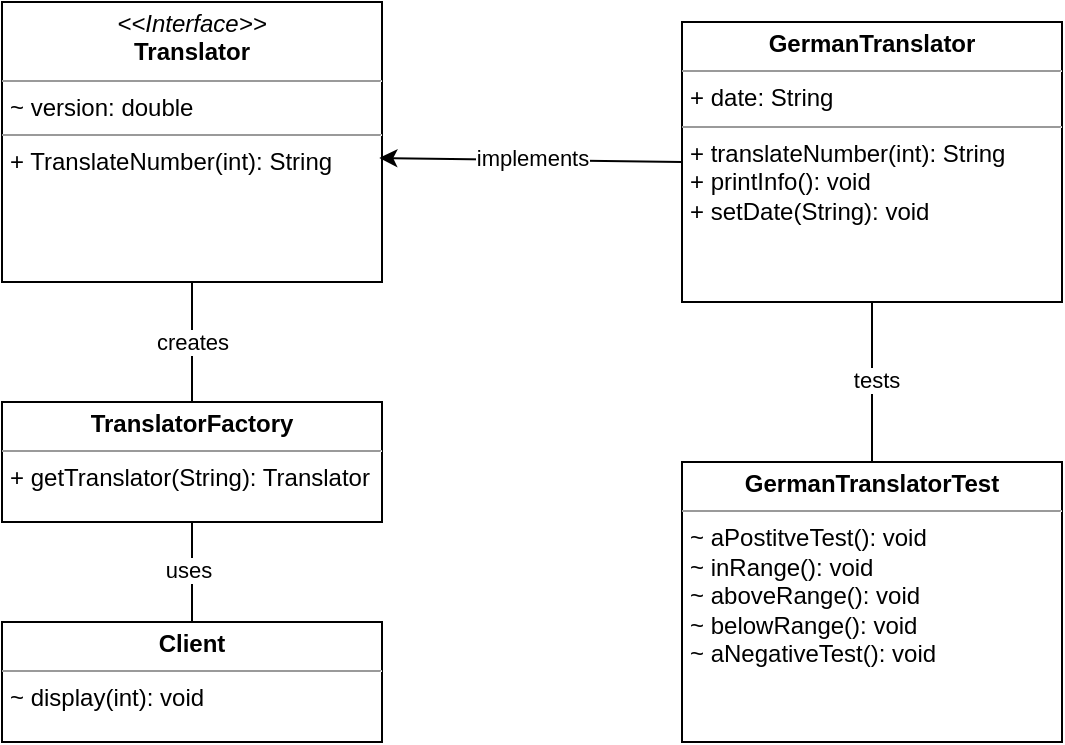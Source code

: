 <mxfile version="22.0.4" type="device">
  <diagram name="Page-1" id="c4acf3e9-155e-7222-9cf6-157b1a14988f">
    <mxGraphModel dx="2074" dy="1118" grid="1" gridSize="10" guides="1" tooltips="1" connect="1" arrows="1" fold="1" page="1" pageScale="1" pageWidth="850" pageHeight="1100" background="none" math="0" shadow="0">
      <root>
        <mxCell id="0" />
        <mxCell id="1" parent="0" />
        <mxCell id="5d2195bd80daf111-15" value="&lt;p style=&quot;margin:0px;margin-top:4px;text-align:center;&quot;&gt;&lt;i&gt;&amp;lt;&amp;lt;Interface&amp;gt;&amp;gt;&lt;/i&gt;&lt;br&gt;&lt;b&gt;Translator&lt;/b&gt;&lt;/p&gt;&lt;hr size=&quot;1&quot;&gt;&lt;p style=&quot;margin:0px;margin-left:4px;&quot;&gt;~ version: double&lt;/p&gt;&lt;hr size=&quot;1&quot;&gt;&lt;p style=&quot;margin:0px;margin-left:4px;&quot;&gt;+ TranslateNumber(int): String&lt;br&gt;&lt;br&gt;&lt;/p&gt;" style="verticalAlign=top;align=left;overflow=fill;fontSize=12;fontFamily=Helvetica;html=1;rounded=0;shadow=0;comic=0;labelBackgroundColor=none;strokeWidth=1" parent="1" vertex="1">
          <mxGeometry x="140" y="330" width="190" height="140" as="geometry" />
        </mxCell>
        <mxCell id="5d2195bd80daf111-18" value="&lt;p style=&quot;margin:0px;margin-top:4px;text-align:center;&quot;&gt;&lt;b&gt;GermanTranslator&lt;/b&gt;&lt;/p&gt;&lt;hr size=&quot;1&quot;&gt;&lt;p style=&quot;margin:0px;margin-left:4px;&quot;&gt;+ date: String&lt;/p&gt;&lt;hr size=&quot;1&quot;&gt;&lt;p style=&quot;margin:0px;margin-left:4px;&quot;&gt;+ translateNumber(int): String&lt;br&gt;+ printInfo(): void&lt;/p&gt;&lt;p style=&quot;margin:0px;margin-left:4px;&quot;&gt;+ setDate(String): void&lt;/p&gt;" style="verticalAlign=top;align=left;overflow=fill;fontSize=12;fontFamily=Helvetica;html=1;rounded=0;shadow=0;comic=0;labelBackgroundColor=none;strokeWidth=1" parent="1" vertex="1">
          <mxGeometry x="480" y="340" width="190" height="140" as="geometry" />
        </mxCell>
        <mxCell id="5d2195bd80daf111-19" value="&lt;p style=&quot;margin:0px;margin-top:4px;text-align:center;&quot;&gt;&lt;b&gt;TranslatorFactory&lt;/b&gt;&lt;/p&gt;&lt;hr size=&quot;1&quot;&gt;&lt;p style=&quot;margin:0px;margin-left:4px;&quot;&gt;+ getTranslator(String): Translator&lt;/p&gt;" style="verticalAlign=top;align=left;overflow=fill;fontSize=12;fontFamily=Helvetica;html=1;rounded=0;shadow=0;comic=0;labelBackgroundColor=none;strokeWidth=1" parent="1" vertex="1">
          <mxGeometry x="140" y="530" width="190" height="60" as="geometry" />
        </mxCell>
        <mxCell id="5d2195bd80daf111-20" value="&lt;p style=&quot;margin:0px;margin-top:4px;text-align:center;&quot;&gt;&lt;b&gt;Client&lt;/b&gt;&lt;/p&gt;&lt;hr size=&quot;1&quot;&gt;&lt;p style=&quot;margin:0px;margin-left:4px;&quot;&gt;~ display(int): void&lt;/p&gt;" style="verticalAlign=top;align=left;overflow=fill;fontSize=12;fontFamily=Helvetica;html=1;rounded=0;shadow=0;comic=0;labelBackgroundColor=none;strokeWidth=1" parent="1" vertex="1">
          <mxGeometry x="140" y="640" width="190" height="60" as="geometry" />
        </mxCell>
        <mxCell id="fpPoeSGAzxOQEwb8Idqh-2" value="&lt;p style=&quot;margin:0px;margin-top:4px;text-align:center;&quot;&gt;&lt;b&gt;GermanTranslatorTest&lt;/b&gt;&lt;/p&gt;&lt;hr size=&quot;1&quot;&gt;&lt;p style=&quot;margin:0px;margin-left:4px;&quot;&gt;&lt;/p&gt;&lt;p style=&quot;margin:0px;margin-left:4px;&quot;&gt;~ aPostitveTest(): void&lt;/p&gt;&lt;p style=&quot;margin:0px;margin-left:4px;&quot;&gt;~ inRange(): void&lt;/p&gt;&lt;p style=&quot;margin:0px;margin-left:4px;&quot;&gt;~ aboveRange(): void&lt;/p&gt;&lt;p style=&quot;margin:0px;margin-left:4px;&quot;&gt;~ belowRange(): void&lt;/p&gt;&lt;p style=&quot;margin:0px;margin-left:4px;&quot;&gt;~ aNegativeTest(): void&amp;nbsp;&lt;/p&gt;&lt;p style=&quot;margin:0px;margin-left:4px;&quot;&gt;&lt;br&gt;&lt;/p&gt;" style="verticalAlign=top;align=left;overflow=fill;fontSize=12;fontFamily=Helvetica;html=1;rounded=0;shadow=0;comic=0;labelBackgroundColor=none;strokeWidth=1" vertex="1" parent="1">
          <mxGeometry x="480" y="560" width="190" height="140" as="geometry" />
        </mxCell>
        <mxCell id="fpPoeSGAzxOQEwb8Idqh-3" value="" style="endArrow=none;html=1;rounded=0;exitX=0.5;exitY=0;exitDx=0;exitDy=0;entryX=0.5;entryY=1;entryDx=0;entryDy=0;" edge="1" parent="1" source="5d2195bd80daf111-20" target="5d2195bd80daf111-19">
          <mxGeometry width="50" height="50" relative="1" as="geometry">
            <mxPoint x="400" y="600" as="sourcePoint" />
            <mxPoint x="450" y="550" as="targetPoint" />
          </mxGeometry>
        </mxCell>
        <mxCell id="fpPoeSGAzxOQEwb8Idqh-4" value="uses" style="edgeLabel;html=1;align=center;verticalAlign=middle;resizable=0;points=[];" vertex="1" connectable="0" parent="fpPoeSGAzxOQEwb8Idqh-3">
          <mxGeometry x="0.039" y="2" relative="1" as="geometry">
            <mxPoint as="offset" />
          </mxGeometry>
        </mxCell>
        <mxCell id="fpPoeSGAzxOQEwb8Idqh-5" value="" style="endArrow=none;html=1;rounded=0;exitX=0.5;exitY=1;exitDx=0;exitDy=0;entryX=0.5;entryY=0;entryDx=0;entryDy=0;" edge="1" parent="1" source="5d2195bd80daf111-15" target="5d2195bd80daf111-19">
          <mxGeometry width="50" height="50" relative="1" as="geometry">
            <mxPoint x="400" y="600" as="sourcePoint" />
            <mxPoint x="450" y="550" as="targetPoint" />
          </mxGeometry>
        </mxCell>
        <mxCell id="fpPoeSGAzxOQEwb8Idqh-6" value="creates" style="edgeLabel;html=1;align=center;verticalAlign=middle;resizable=0;points=[];" vertex="1" connectable="0" parent="fpPoeSGAzxOQEwb8Idqh-5">
          <mxGeometry x="-0.019" relative="1" as="geometry">
            <mxPoint as="offset" />
          </mxGeometry>
        </mxCell>
        <mxCell id="fpPoeSGAzxOQEwb8Idqh-7" value="" style="endArrow=classic;html=1;rounded=0;entryX=0.993;entryY=0.557;entryDx=0;entryDy=0;entryPerimeter=0;exitX=0;exitY=0.5;exitDx=0;exitDy=0;" edge="1" parent="1" source="5d2195bd80daf111-18" target="5d2195bd80daf111-15">
          <mxGeometry width="50" height="50" relative="1" as="geometry">
            <mxPoint x="400" y="600" as="sourcePoint" />
            <mxPoint x="450" y="550" as="targetPoint" />
          </mxGeometry>
        </mxCell>
        <mxCell id="fpPoeSGAzxOQEwb8Idqh-8" value="implements" style="edgeLabel;html=1;align=center;verticalAlign=middle;resizable=0;points=[];" vertex="1" connectable="0" parent="fpPoeSGAzxOQEwb8Idqh-7">
          <mxGeometry x="-0.002" y="-1" relative="1" as="geometry">
            <mxPoint as="offset" />
          </mxGeometry>
        </mxCell>
        <mxCell id="fpPoeSGAzxOQEwb8Idqh-9" value="" style="endArrow=none;html=1;rounded=0;" edge="1" parent="1" source="5d2195bd80daf111-18">
          <mxGeometry width="50" height="50" relative="1" as="geometry">
            <mxPoint x="400" y="600" as="sourcePoint" />
            <mxPoint x="575" y="560" as="targetPoint" />
          </mxGeometry>
        </mxCell>
        <mxCell id="fpPoeSGAzxOQEwb8Idqh-10" value="tests" style="edgeLabel;html=1;align=center;verticalAlign=middle;resizable=0;points=[];" vertex="1" connectable="0" parent="fpPoeSGAzxOQEwb8Idqh-9">
          <mxGeometry x="-0.007" y="2" relative="1" as="geometry">
            <mxPoint y="-1" as="offset" />
          </mxGeometry>
        </mxCell>
      </root>
    </mxGraphModel>
  </diagram>
</mxfile>
